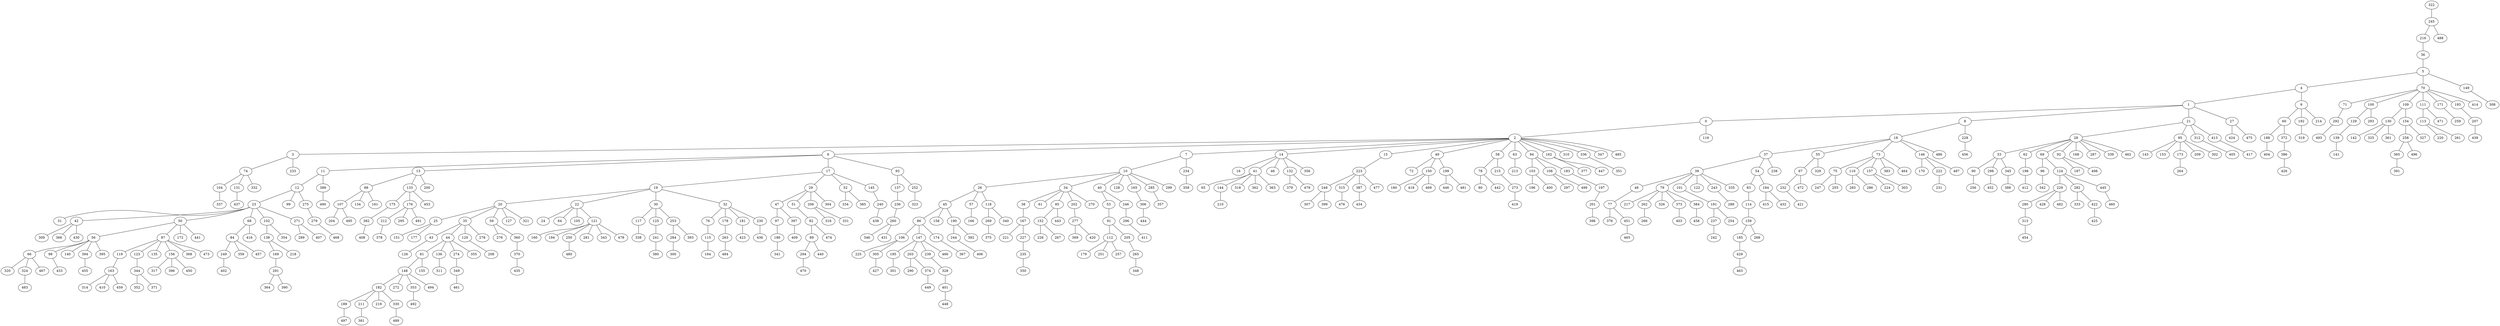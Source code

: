 graph Dorogovtsev_Mendes_500_DFS_R {
322;
245;
216;
36;
5;
4;
1;
0;
2;
3;
74;
104;
337;
131;
437;
332;
233;
6;
11;
12;
23;
31;
42;
309;
366;
430;
50;
56;
66;
320;
324;
483;
467;
98;
433;
140;
394;
455;
395;
87;
119;
163;
314;
410;
459;
123;
344;
352;
371;
135;
156;
317;
396;
450;
368;
473;
172;
441;
68;
84;
249;
402;
359;
457;
416;
102;
138;
169;
291;
364;
390;
218;
354;
271;
289;
407;
99;
275;
279;
468;
389;
490;
13;
88;
107;
204;
495;
134;
161;
133;
175;
382;
408;
176;
212;
378;
295;
491;
453;
200;
17;
19;
20;
25;
151;
177;
35;
43;
126;
44;
81;
148;
182;
189;
497;
211;
381;
219;
330;
489;
272;
353;
492;
494;
155;
136;
311;
274;
349;
461;
355;
120;
208;
278;
59;
276;
360;
370;
435;
127;
321;
22;
24;
64;
105;
121;
160;
194;
250;
480;
281;
343;
478;
30;
117;
338;
125;
241;
380;
253;
284;
300;
393;
32;
76;
115;
164;
178;
263;
484;
181;
423;
230;
436;
29;
47;
97;
186;
341;
397;
409;
51;
82;
89;
294;
470;
440;
474;
206;
316;
331;
304;
52;
334;
385;
145;
240;
438;
93;
137;
236;
260;
346;
431;
252;
323;
7;
10;
26;
45;
86;
106;
225;
305;
427;
147;
195;
301;
203;
290;
374;
449;
239;
328;
401;
448;
466;
174;
367;
158;
190;
244;
406;
392;
57;
166;
118;
269;
375;
340;
34;
38;
167;
221;
227;
235;
350;
61;
85;
152;
226;
267;
443;
202;
277;
369;
420;
270;
40;
53;
91;
112;
179;
251;
257;
205;
265;
348;
246;
296;
411;
128;
165;
306;
444;
285;
357;
299;
234;
358;
14;
16;
41;
65;
144;
210;
318;
362;
363;
46;
132;
379;
479;
356;
15;
223;
248;
307;
399;
315;
476;
387;
434;
477;
49;
72;
150;
180;
418;
469;
199;
446;
481;
58;
78;
80;
442;
215;
273;
419;
63;
213;
94;
103;
196;
400;
108;
297;
499;
183;
197;
201;
398;
162;
377;
447;
310;
336;
351;
347;
485;
116;
8;
18;
37;
39;
48;
77;
376;
451;
465;
79;
217;
262;
266;
326;
373;
403;
384;
458;
101;
191;
237;
242;
254;
122;
243;
288;
335;
54;
83;
114;
159;
185;
429;
463;
268;
184;
415;
432;
238;
55;
67;
232;
421;
472;
329;
73;
75;
247;
255;
110;
283;
286;
157;
224;
303;
383;
464;
146;
170;
222;
231;
487;
486;
228;
456;
21;
28;
33;
90;
256;
298;
452;
345;
388;
62;
198;
412;
69;
96;
342;
124;
229;
280;
313;
454;
428;
482;
282;
333;
422;
425;
445;
460;
92;
187;
498;
168;
287;
339;
462;
95;
143;
153;
173;
264;
209;
302;
312;
405;
413;
417;
27;
424;
475;
9;
60;
188;
404;
372;
386;
426;
192;
319;
214;
70;
71;
292;
493;
100;
129;
139;
141;
293;
109;
130;
142;
325;
361;
154;
258;
365;
391;
496;
327;
111;
113;
220;
261;
471;
171;
259;
193;
207;
439;
414;
149;
308;
488;
322 -- 245;
245 -- 216;
216 -- 36;
36 -- 5;
5 -- 4;
4 -- 1;
1 -- 0;
0 -- 2;
2 -- 3;
3 -- 74;
74 -- 104;
104 -- 337;
74 -- 131;
131 -- 437;
74 -- 332;
3 -- 233;
2 -- 6;
6 -- 11;
11 -- 12;
12 -- 23;
23 -- 31;
23 -- 42;
42 -- 309;
42 -- 366;
42 -- 430;
23 -- 50;
50 -- 56;
56 -- 66;
66 -- 320;
66 -- 324;
324 -- 483;
66 -- 467;
56 -- 98;
98 -- 433;
56 -- 140;
56 -- 394;
394 -- 455;
56 -- 395;
50 -- 87;
87 -- 119;
119 -- 163;
163 -- 314;
163 -- 410;
163 -- 459;
87 -- 123;
123 -- 344;
344 -- 352;
344 -- 371;
87 -- 135;
87 -- 156;
156 -- 317;
156 -- 396;
156 -- 450;
87 -- 368;
87 -- 473;
50 -- 172;
50 -- 441;
23 -- 68;
68 -- 84;
84 -- 249;
249 -- 402;
84 -- 359;
84 -- 457;
68 -- 416;
23 -- 102;
102 -- 138;
138 -- 169;
169 -- 291;
291 -- 364;
291 -- 390;
138 -- 218;
102 -- 354;
23 -- 271;
271 -- 289;
271 -- 407;
12 -- 99;
12 -- 275;
275 -- 279;
279 -- 468;
11 -- 389;
389 -- 490;
6 -- 13;
13 -- 88;
88 -- 107;
107 -- 204;
107 -- 495;
88 -- 134;
88 -- 161;
13 -- 133;
133 -- 175;
175 -- 382;
382 -- 408;
133 -- 176;
176 -- 212;
212 -- 378;
176 -- 295;
176 -- 491;
133 -- 453;
13 -- 200;
6 -- 17;
17 -- 19;
19 -- 20;
20 -- 25;
25 -- 151;
25 -- 177;
20 -- 35;
35 -- 43;
43 -- 126;
35 -- 44;
44 -- 81;
81 -- 148;
148 -- 182;
182 -- 189;
189 -- 497;
182 -- 211;
211 -- 381;
182 -- 219;
182 -- 330;
330 -- 489;
148 -- 272;
148 -- 353;
353 -- 492;
148 -- 494;
81 -- 155;
44 -- 136;
136 -- 311;
44 -- 274;
274 -- 349;
349 -- 461;
44 -- 355;
35 -- 120;
120 -- 208;
35 -- 278;
20 -- 59;
59 -- 276;
59 -- 360;
360 -- 370;
370 -- 435;
20 -- 127;
20 -- 321;
19 -- 22;
22 -- 24;
22 -- 64;
22 -- 105;
22 -- 121;
121 -- 160;
121 -- 194;
121 -- 250;
250 -- 480;
121 -- 281;
121 -- 343;
121 -- 478;
19 -- 30;
30 -- 117;
117 -- 338;
30 -- 125;
125 -- 241;
241 -- 380;
30 -- 253;
253 -- 284;
284 -- 300;
253 -- 393;
19 -- 32;
32 -- 76;
76 -- 115;
115 -- 164;
32 -- 178;
178 -- 263;
263 -- 484;
32 -- 181;
181 -- 423;
32 -- 230;
230 -- 436;
17 -- 29;
29 -- 47;
47 -- 97;
97 -- 186;
186 -- 341;
47 -- 397;
397 -- 409;
29 -- 51;
51 -- 82;
82 -- 89;
89 -- 294;
294 -- 470;
89 -- 440;
82 -- 474;
29 -- 206;
206 -- 316;
206 -- 331;
29 -- 304;
17 -- 52;
52 -- 334;
52 -- 385;
17 -- 145;
145 -- 240;
240 -- 438;
6 -- 93;
93 -- 137;
137 -- 236;
236 -- 260;
260 -- 346;
260 -- 431;
93 -- 252;
252 -- 323;
2 -- 7;
7 -- 10;
10 -- 26;
26 -- 45;
45 -- 86;
86 -- 106;
106 -- 225;
106 -- 305;
305 -- 427;
86 -- 147;
147 -- 195;
195 -- 301;
147 -- 203;
203 -- 290;
203 -- 374;
374 -- 449;
147 -- 239;
239 -- 328;
328 -- 401;
401 -- 448;
147 -- 466;
86 -- 174;
174 -- 367;
45 -- 158;
45 -- 190;
190 -- 244;
244 -- 406;
190 -- 392;
26 -- 57;
57 -- 166;
26 -- 118;
118 -- 269;
269 -- 375;
118 -- 340;
10 -- 34;
34 -- 38;
38 -- 167;
167 -- 221;
167 -- 227;
227 -- 235;
235 -- 350;
34 -- 61;
34 -- 85;
85 -- 152;
152 -- 226;
152 -- 267;
85 -- 443;
34 -- 202;
202 -- 277;
277 -- 369;
277 -- 420;
34 -- 270;
10 -- 40;
40 -- 53;
53 -- 91;
91 -- 112;
112 -- 179;
112 -- 251;
112 -- 257;
91 -- 205;
205 -- 265;
265 -- 348;
40 -- 246;
246 -- 296;
296 -- 411;
10 -- 128;
10 -- 165;
165 -- 306;
306 -- 444;
10 -- 285;
285 -- 357;
10 -- 299;
7 -- 234;
234 -- 358;
2 -- 14;
14 -- 16;
14 -- 41;
41 -- 65;
41 -- 144;
144 -- 210;
41 -- 318;
41 -- 362;
41 -- 363;
14 -- 46;
14 -- 132;
132 -- 379;
132 -- 479;
14 -- 356;
2 -- 15;
15 -- 223;
223 -- 248;
248 -- 307;
248 -- 399;
223 -- 315;
315 -- 476;
223 -- 387;
387 -- 434;
223 -- 477;
2 -- 49;
49 -- 72;
49 -- 150;
150 -- 180;
150 -- 418;
150 -- 469;
49 -- 199;
199 -- 446;
199 -- 481;
2 -- 58;
58 -- 78;
78 -- 80;
78 -- 442;
58 -- 215;
215 -- 273;
273 -- 419;
2 -- 63;
63 -- 213;
2 -- 94;
94 -- 103;
103 -- 196;
103 -- 400;
94 -- 108;
108 -- 297;
108 -- 499;
94 -- 183;
183 -- 197;
197 -- 201;
201 -- 398;
2 -- 162;
162 -- 377;
162 -- 447;
2 -- 310;
2 -- 336;
336 -- 351;
2 -- 347;
2 -- 485;
0 -- 116;
1 -- 8;
8 -- 18;
18 -- 37;
37 -- 39;
39 -- 48;
48 -- 77;
77 -- 376;
77 -- 451;
451 -- 465;
39 -- 79;
79 -- 217;
79 -- 262;
262 -- 266;
79 -- 326;
79 -- 373;
373 -- 403;
79 -- 384;
384 -- 458;
39 -- 101;
101 -- 191;
191 -- 237;
237 -- 242;
191 -- 254;
39 -- 122;
39 -- 243;
243 -- 288;
39 -- 335;
37 -- 54;
54 -- 83;
83 -- 114;
114 -- 159;
159 -- 185;
185 -- 429;
429 -- 463;
159 -- 268;
54 -- 184;
184 -- 415;
184 -- 432;
37 -- 238;
18 -- 55;
55 -- 67;
67 -- 232;
232 -- 421;
67 -- 472;
55 -- 329;
18 -- 73;
73 -- 75;
75 -- 247;
75 -- 255;
73 -- 110;
110 -- 283;
110 -- 286;
73 -- 157;
157 -- 224;
157 -- 303;
73 -- 383;
73 -- 464;
18 -- 146;
146 -- 170;
146 -- 222;
222 -- 231;
146 -- 487;
18 -- 486;
8 -- 228;
228 -- 456;
1 -- 21;
21 -- 28;
28 -- 33;
33 -- 90;
90 -- 256;
33 -- 298;
298 -- 452;
33 -- 345;
345 -- 388;
28 -- 62;
62 -- 198;
198 -- 412;
28 -- 69;
69 -- 96;
96 -- 342;
69 -- 124;
124 -- 229;
229 -- 280;
280 -- 313;
313 -- 454;
229 -- 428;
229 -- 482;
124 -- 282;
282 -- 333;
282 -- 422;
422 -- 425;
124 -- 445;
445 -- 460;
28 -- 92;
92 -- 187;
92 -- 498;
28 -- 168;
28 -- 287;
28 -- 339;
28 -- 462;
21 -- 95;
95 -- 143;
95 -- 153;
95 -- 173;
173 -- 264;
95 -- 209;
95 -- 302;
21 -- 312;
312 -- 405;
21 -- 413;
413 -- 417;
1 -- 27;
27 -- 424;
27 -- 475;
4 -- 9;
9 -- 60;
60 -- 188;
188 -- 404;
60 -- 372;
372 -- 386;
386 -- 426;
9 -- 192;
192 -- 319;
9 -- 214;
5 -- 70;
70 -- 71;
71 -- 292;
292 -- 493;
70 -- 100;
100 -- 129;
129 -- 139;
139 -- 141;
100 -- 293;
70 -- 109;
109 -- 130;
130 -- 142;
130 -- 325;
130 -- 361;
109 -- 154;
154 -- 258;
258 -- 365;
365 -- 391;
258 -- 496;
154 -- 327;
70 -- 111;
111 -- 113;
113 -- 220;
113 -- 261;
111 -- 471;
70 -- 171;
171 -- 259;
70 -- 193;
193 -- 207;
207 -- 439;
70 -- 414;
5 -- 149;
149 -- 308;
245 -- 488;
}